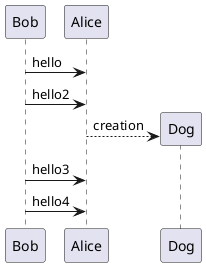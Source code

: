 {
  "sha1": "ksgjp62xf0piuvfq3bi1sejvycofk07",
  "insertion": {
    "when": "2024-06-03T18:59:33.311Z",
    "user": "plantuml@gmail.com"
  }
}
@startuml
ignorenewpage

Bob -> Alice : hello

newpage

Bob -> Alice : hello2
create Dog
Alice --> Dog : creation
Bob -> Alice : hello3

newpage
Bob -> Alice : hello4
@enduml
